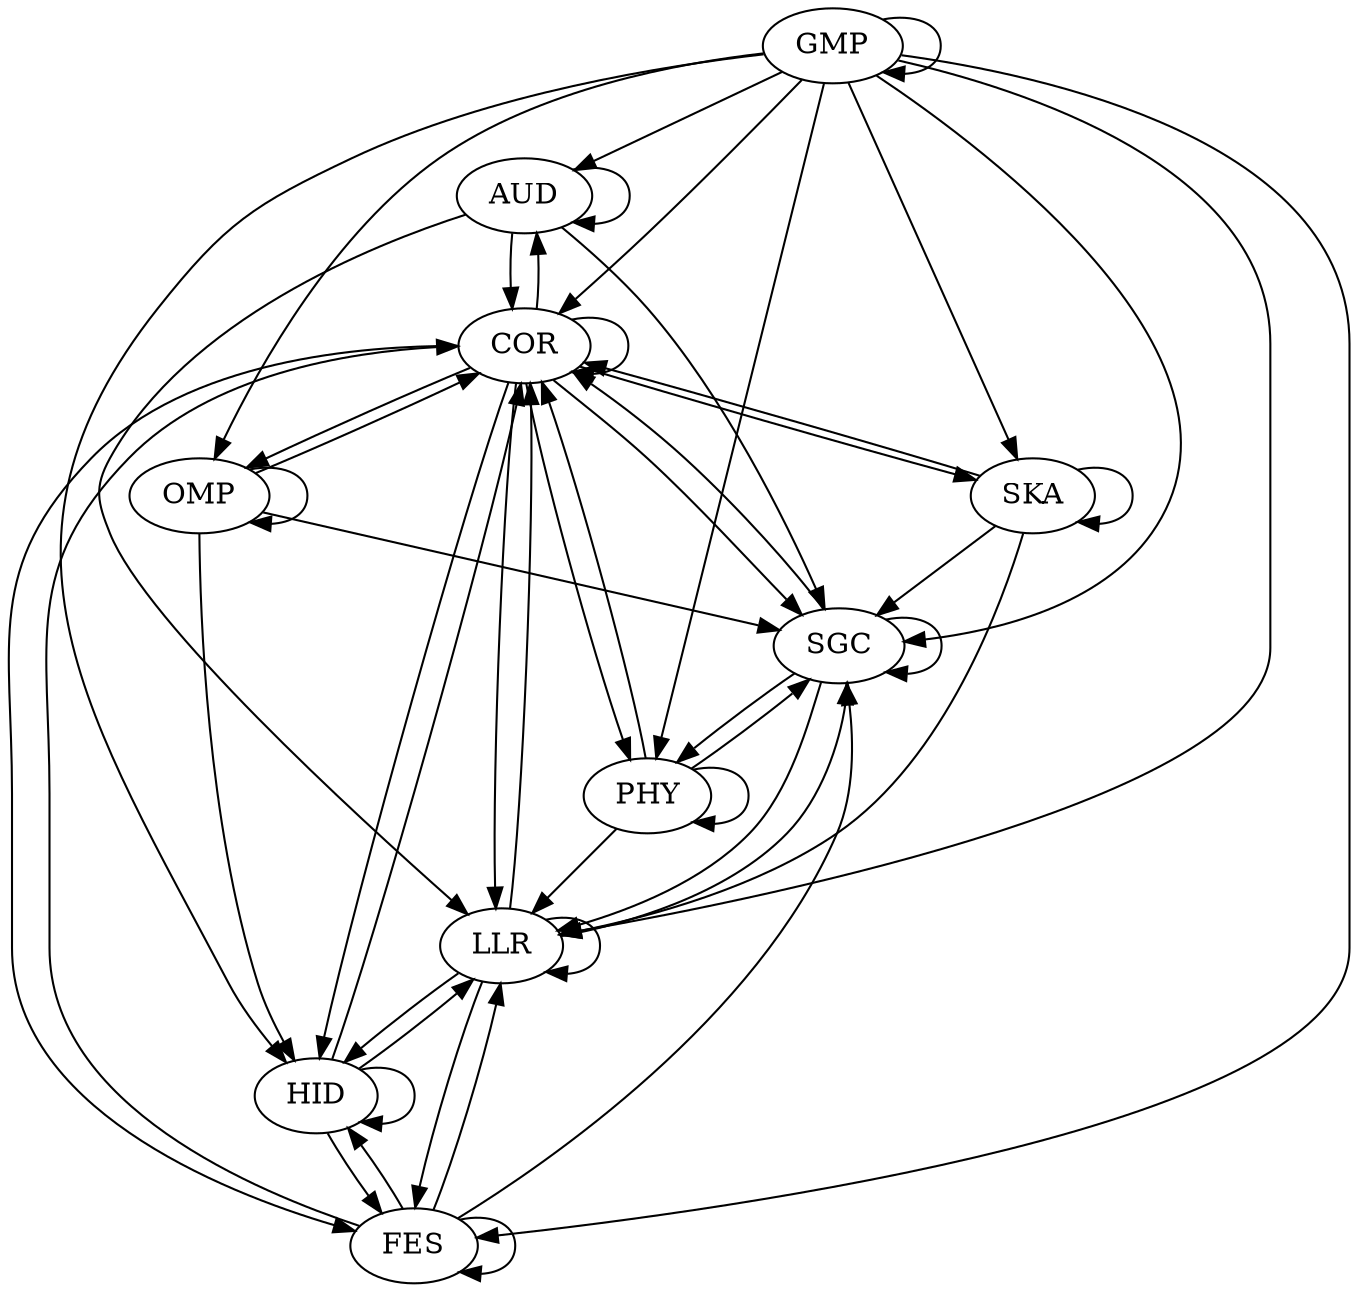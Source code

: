 digraph "source tree" {
	"AUD" -> "AUD"
	"AUD" -> "COR"
	"AUD" -> "LLR"
	"AUD" -> "SGC"
	"COR" -> "AUD"
	"COR" -> "COR"
	"COR" -> "FES"
	"COR" -> "HID"
	"COR" -> "LLR"
	"COR" -> "OMP"
	"COR" -> "PHY"
	"COR" -> "SGC"
	"COR" -> "SKA"
	"FES" -> "COR"
	"FES" -> "FES"
	"FES" -> "HID"
	"FES" -> "LLR"
	"FES" -> "SGC"
	"GMP" -> "AUD"
	"GMP" -> "COR"
	"GMP" -> "FES"
	"GMP" -> "GMP"
	"GMP" -> "HID"
	"GMP" -> "LLR"
	"GMP" -> "OMP"
	"GMP" -> "PHY"
	"GMP" -> "SGC"
	"GMP" -> "SKA"
	"HID" -> "COR"
	"HID" -> "FES"
	"HID" -> "HID"
	"HID" -> "LLR"
	"LLR" -> "COR"
	"LLR" -> "FES"
	"LLR" -> "HID"
	"LLR" -> "LLR"
	"LLR" -> "SGC"
	"OMP" -> "COR"
	"OMP" -> "HID"
	"OMP" -> "OMP"
	"OMP" -> "SGC"
	"PHY" -> "COR"
	"PHY" -> "LLR"
	"PHY" -> "PHY"
	"PHY" -> "SGC"
	"SGC" -> "COR"
	"SGC" -> "LLR"
	"SGC" -> "PHY"
	"SGC" -> "SGC"
	"SKA" -> "COR"
	"SKA" -> "LLR"
	"SKA" -> "SGC"
	"SKA" -> "SKA"
}